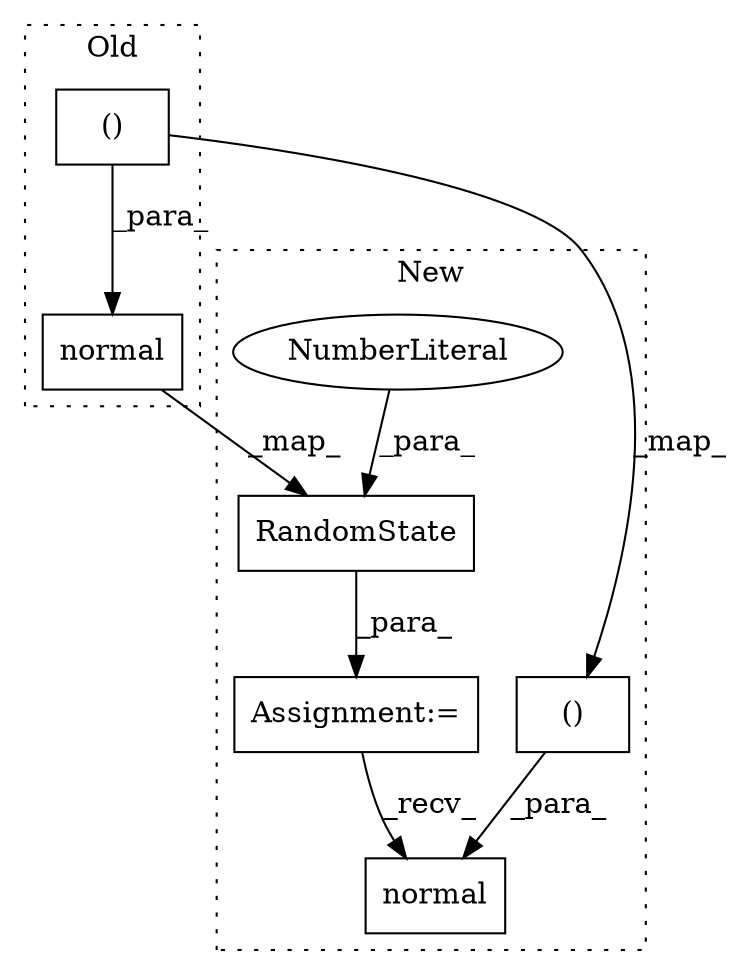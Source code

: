 digraph G {
subgraph cluster0 {
1 [label="normal" a="32" s="2150,2178" l="12,2" shape="box"];
6 [label="()" a="106" s="2162" l="16" shape="box"];
label = "Old";
style="dotted";
}
subgraph cluster1 {
2 [label="RandomState" a="32" s="2027,2040" l="12,1" shape="box"];
3 [label="normal" a="32" s="2178,2206" l="12,2" shape="box"];
4 [label="NumberLiteral" a="34" s="2039" l="1" shape="ellipse"];
5 [label="Assignment:=" a="7" s="2013" l="1" shape="box"];
7 [label="()" a="106" s="2190" l="16" shape="box"];
label = "New";
style="dotted";
}
1 -> 2 [label="_map_"];
2 -> 5 [label="_para_"];
4 -> 2 [label="_para_"];
5 -> 3 [label="_recv_"];
6 -> 1 [label="_para_"];
6 -> 7 [label="_map_"];
7 -> 3 [label="_para_"];
}